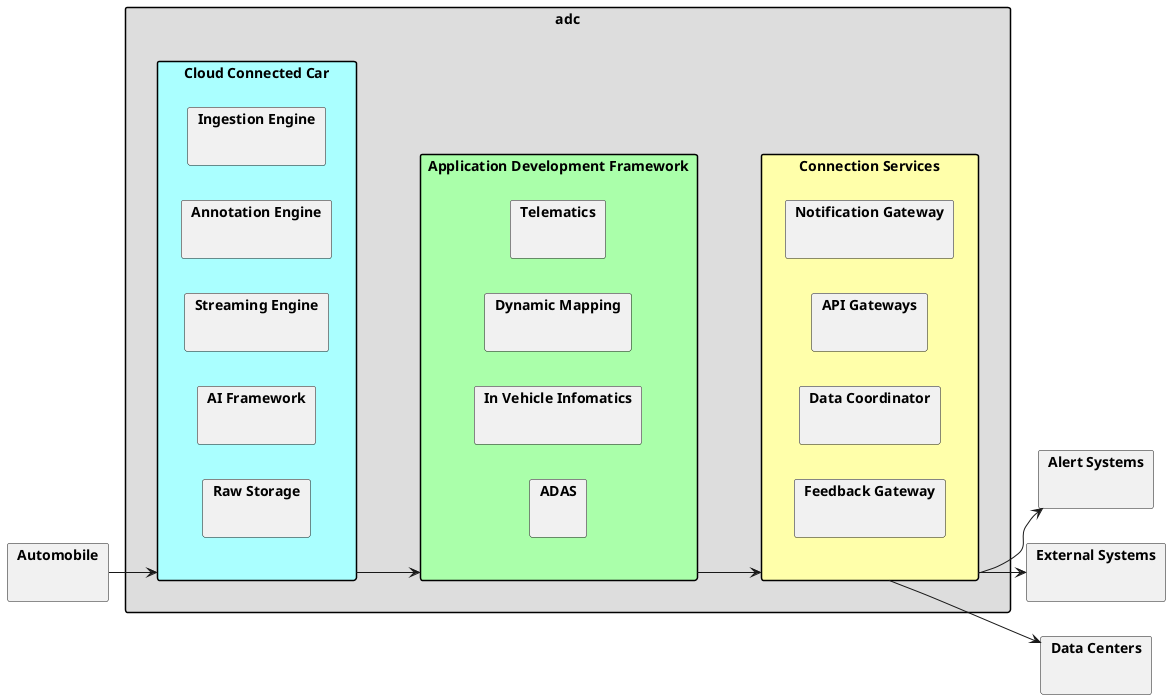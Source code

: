 @startuml

skinparam packageStyle rect

top to bottom direction
package adc  #dddddd {
    package "Cloud Connected Car" #aaffff {
      package "Ingestion Engine" {
      }
      package "Annotation Engine" {
      }
      package "Streaming Engine" {
      }
      package "AI Framework" {
      }
      package "Raw Storage" {
      }
    }

    package "Application Development Framework" #aaffaa {
      package "Telematics" {}
      package "Dynamic Mapping" {}
      package "In Vehicle Infomatics" {}
      package "ADAS" {}

    }

    package "Connection Services" #ffffaa {
      package "Notification Gateway" {
      }
      package "API Gateways" {
      }
      package "Data Coordinator" {
      }
      package "Feedback Gateway" {
      }
    }
}

package "Alert Systems" { }
package "External Systems" { }
package "Data Centers" { }
package "Automobile" { }

"Cloud Connected Car" --> "Application Development Framework"
"Application Development Framework" --> "Connection Services"
left to right direction
"Connection Services" --> "Alert Systems"
"Connection Services" --> "External Systems"
"Connection Services" --> "Data Centers"
"Automobile" --> "Cloud Connected Car"

@enduml


